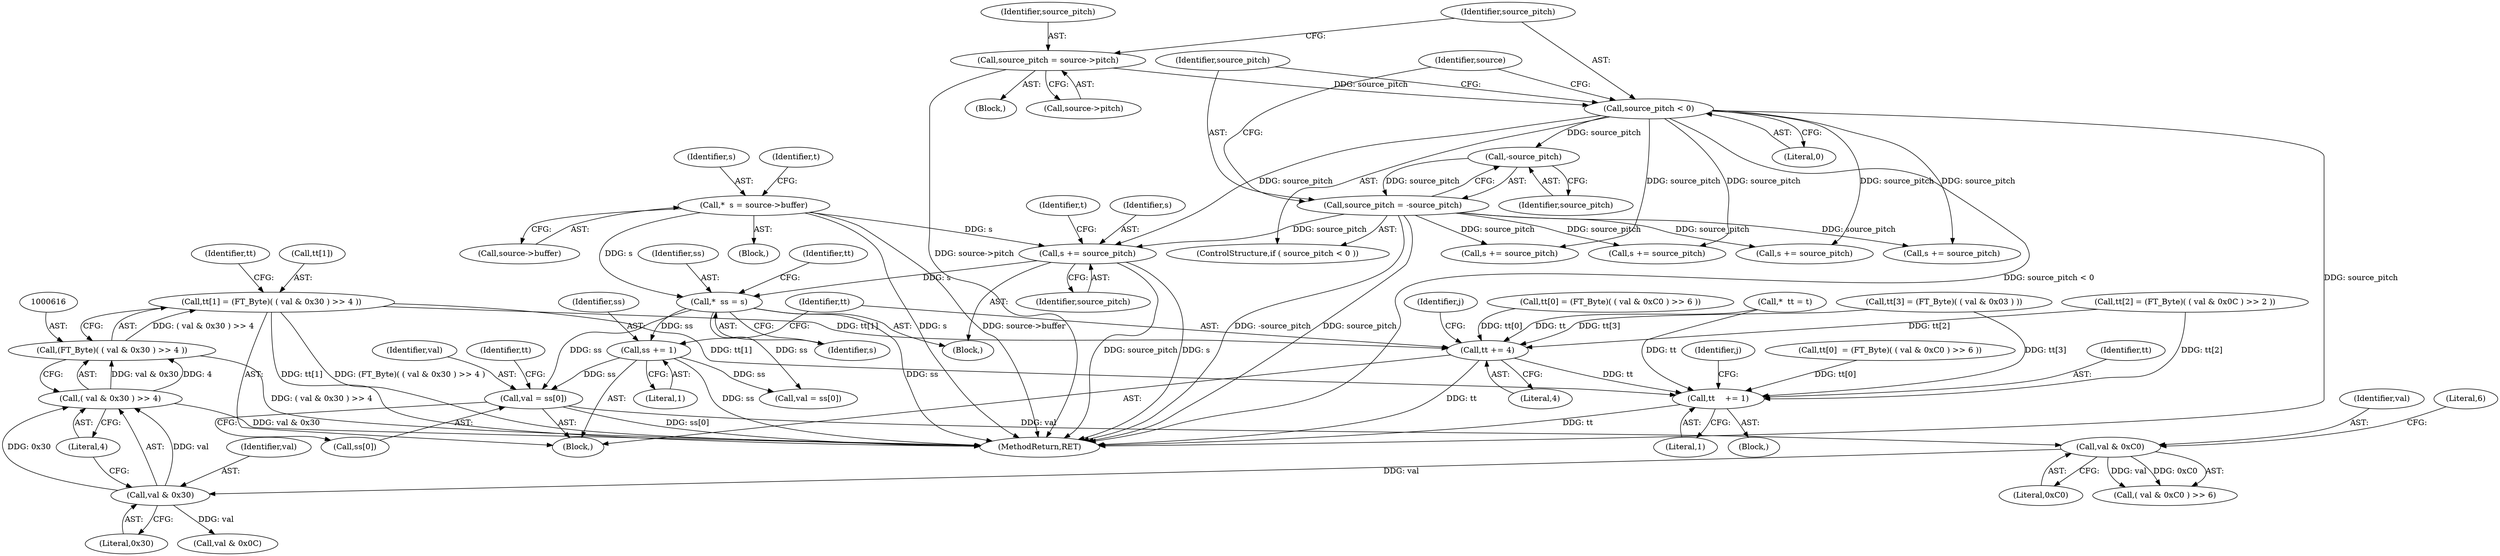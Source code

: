 digraph "0_savannah_b3500af717010137046ec4076d1e1c0641e33727@array" {
"1000611" [label="(Call,tt[1] = (FT_Byte)( ( val & 0x30 ) >> 4 ))"];
"1000615" [label="(Call,(FT_Byte)( ( val & 0x30 ) >> 4 ))"];
"1000617" [label="(Call,( val & 0x30 ) >> 4)"];
"1000618" [label="(Call,val & 0x30)"];
"1000607" [label="(Call,val & 0xC0)"];
"1000595" [label="(Call,val = ss[0])"];
"1000642" [label="(Call,ss += 1)"];
"1000572" [label="(Call,*  ss = s)"];
"1000542" [label="(Call,*  s = source->buffer)"];
"1000690" [label="(Call,s += source_pitch)"];
"1000275" [label="(Call,source_pitch < 0)"];
"1000269" [label="(Call,source_pitch = source->pitch)"];
"1000278" [label="(Call,source_pitch = -source_pitch)"];
"1000280" [label="(Call,-source_pitch)"];
"1000645" [label="(Call,tt += 4)"];
"1000687" [label="(Call,tt    += 1)"];
"1000661" [label="(Call,val = ss[0])"];
"1000269" [label="(Call,source_pitch = source->pitch)"];
"1000592" [label="(Identifier,j)"];
"1000573" [label="(Identifier,ss)"];
"1000570" [label="(Block,)"];
"1000600" [label="(Call,tt[0] = (FT_Byte)( ( val & 0xC0 ) >> 6 ))"];
"1000624" [label="(Identifier,tt)"];
"1000609" [label="(Literal,0xC0)"];
"1000274" [label="(ControlStructure,if ( source_pitch < 0 ))"];
"1000280" [label="(Call,-source_pitch)"];
"1000671" [label="(Identifier,j)"];
"1000673" [label="(Call,tt[0]  = (FT_Byte)( ( val & 0xC0 ) >> 6 ))"];
"1000647" [label="(Literal,4)"];
"1000110" [label="(Block,)"];
"1000615" [label="(Call,(FT_Byte)( ( val & 0x30 ) >> 4 ))"];
"1000577" [label="(Identifier,tt)"];
"1000275" [label="(Call,source_pitch < 0)"];
"1000618" [label="(Call,val & 0x30)"];
"1000278" [label="(Call,source_pitch = -source_pitch)"];
"1000617" [label="(Call,( val & 0x30 ) >> 4)"];
"1000633" [label="(Call,tt[3] = (FT_Byte)( ( val & 0x03 ) ))"];
"1000689" [label="(Literal,1)"];
"1000610" [label="(Literal,6)"];
"1000542" [label="(Call,*  s = source->buffer)"];
"1000593" [label="(Block,)"];
"1000271" [label="(Call,source->pitch)"];
"1000612" [label="(Call,tt[1])"];
"1000691" [label="(Identifier,s)"];
"1000543" [label="(Identifier,s)"];
"1000270" [label="(Identifier,source_pitch)"];
"1000277" [label="(Literal,0)"];
"1000622" [label="(Call,tt[2] = (FT_Byte)( ( val & 0x0C ) >> 2 ))"];
"1000803" [label="(Call,s += source_pitch)"];
"1000544" [label="(Call,source->buffer)"];
"1000549" [label="(Identifier,t)"];
"1000687" [label="(Call,tt    += 1)"];
"1000284" [label="(Identifier,source)"];
"1000620" [label="(Literal,0x30)"];
"1000595" [label="(Call,val = ss[0])"];
"1000607" [label="(Call,val & 0xC0)"];
"1000642" [label="(Call,ss += 1)"];
"1000602" [label="(Identifier,tt)"];
"1000885" [label="(MethodReturn,RET)"];
"1000646" [label="(Identifier,tt)"];
"1000276" [label="(Identifier,source_pitch)"];
"1000281" [label="(Identifier,source_pitch)"];
"1000629" [label="(Call,val & 0x0C)"];
"1000596" [label="(Identifier,val)"];
"1000608" [label="(Identifier,val)"];
"1000875" [label="(Call,s += source_pitch)"];
"1000572" [label="(Call,*  ss = s)"];
"1000619" [label="(Identifier,val)"];
"1000597" [label="(Call,ss[0])"];
"1000643" [label="(Identifier,ss)"];
"1000606" [label="(Call,( val & 0xC0 ) >> 6)"];
"1000621" [label="(Literal,4)"];
"1000644" [label="(Literal,1)"];
"1000690" [label="(Call,s += source_pitch)"];
"1000540" [label="(Block,)"];
"1000692" [label="(Identifier,source_pitch)"];
"1000645" [label="(Call,tt += 4)"];
"1000481" [label="(Call,s += source_pitch)"];
"1000576" [label="(Call,*  tt = t)"];
"1000611" [label="(Call,tt[1] = (FT_Byte)( ( val & 0x30 ) >> 4 ))"];
"1000279" [label="(Identifier,source_pitch)"];
"1000574" [label="(Identifier,s)"];
"1000672" [label="(Block,)"];
"1000694" [label="(Identifier,t)"];
"1000688" [label="(Identifier,tt)"];
"1000532" [label="(Call,s += source_pitch)"];
"1000611" -> "1000593"  [label="AST: "];
"1000611" -> "1000615"  [label="CFG: "];
"1000612" -> "1000611"  [label="AST: "];
"1000615" -> "1000611"  [label="AST: "];
"1000624" -> "1000611"  [label="CFG: "];
"1000611" -> "1000885"  [label="DDG: (FT_Byte)( ( val & 0x30 ) >> 4 )"];
"1000611" -> "1000885"  [label="DDG: tt[1]"];
"1000615" -> "1000611"  [label="DDG: ( val & 0x30 ) >> 4"];
"1000611" -> "1000645"  [label="DDG: tt[1]"];
"1000611" -> "1000687"  [label="DDG: tt[1]"];
"1000615" -> "1000617"  [label="CFG: "];
"1000616" -> "1000615"  [label="AST: "];
"1000617" -> "1000615"  [label="AST: "];
"1000615" -> "1000885"  [label="DDG: ( val & 0x30 ) >> 4"];
"1000617" -> "1000615"  [label="DDG: val & 0x30"];
"1000617" -> "1000615"  [label="DDG: 4"];
"1000617" -> "1000621"  [label="CFG: "];
"1000618" -> "1000617"  [label="AST: "];
"1000621" -> "1000617"  [label="AST: "];
"1000617" -> "1000885"  [label="DDG: val & 0x30"];
"1000618" -> "1000617"  [label="DDG: val"];
"1000618" -> "1000617"  [label="DDG: 0x30"];
"1000618" -> "1000620"  [label="CFG: "];
"1000619" -> "1000618"  [label="AST: "];
"1000620" -> "1000618"  [label="AST: "];
"1000621" -> "1000618"  [label="CFG: "];
"1000607" -> "1000618"  [label="DDG: val"];
"1000618" -> "1000629"  [label="DDG: val"];
"1000607" -> "1000606"  [label="AST: "];
"1000607" -> "1000609"  [label="CFG: "];
"1000608" -> "1000607"  [label="AST: "];
"1000609" -> "1000607"  [label="AST: "];
"1000610" -> "1000607"  [label="CFG: "];
"1000607" -> "1000606"  [label="DDG: val"];
"1000607" -> "1000606"  [label="DDG: 0xC0"];
"1000595" -> "1000607"  [label="DDG: val"];
"1000595" -> "1000593"  [label="AST: "];
"1000595" -> "1000597"  [label="CFG: "];
"1000596" -> "1000595"  [label="AST: "];
"1000597" -> "1000595"  [label="AST: "];
"1000602" -> "1000595"  [label="CFG: "];
"1000595" -> "1000885"  [label="DDG: ss[0]"];
"1000642" -> "1000595"  [label="DDG: ss"];
"1000572" -> "1000595"  [label="DDG: ss"];
"1000642" -> "1000593"  [label="AST: "];
"1000642" -> "1000644"  [label="CFG: "];
"1000643" -> "1000642"  [label="AST: "];
"1000644" -> "1000642"  [label="AST: "];
"1000646" -> "1000642"  [label="CFG: "];
"1000642" -> "1000885"  [label="DDG: ss"];
"1000572" -> "1000642"  [label="DDG: ss"];
"1000642" -> "1000661"  [label="DDG: ss"];
"1000572" -> "1000570"  [label="AST: "];
"1000572" -> "1000574"  [label="CFG: "];
"1000573" -> "1000572"  [label="AST: "];
"1000574" -> "1000572"  [label="AST: "];
"1000577" -> "1000572"  [label="CFG: "];
"1000572" -> "1000885"  [label="DDG: ss"];
"1000542" -> "1000572"  [label="DDG: s"];
"1000690" -> "1000572"  [label="DDG: s"];
"1000572" -> "1000661"  [label="DDG: ss"];
"1000542" -> "1000540"  [label="AST: "];
"1000542" -> "1000544"  [label="CFG: "];
"1000543" -> "1000542"  [label="AST: "];
"1000544" -> "1000542"  [label="AST: "];
"1000549" -> "1000542"  [label="CFG: "];
"1000542" -> "1000885"  [label="DDG: s"];
"1000542" -> "1000885"  [label="DDG: source->buffer"];
"1000542" -> "1000690"  [label="DDG: s"];
"1000690" -> "1000570"  [label="AST: "];
"1000690" -> "1000692"  [label="CFG: "];
"1000691" -> "1000690"  [label="AST: "];
"1000692" -> "1000690"  [label="AST: "];
"1000694" -> "1000690"  [label="CFG: "];
"1000690" -> "1000885"  [label="DDG: source_pitch"];
"1000690" -> "1000885"  [label="DDG: s"];
"1000275" -> "1000690"  [label="DDG: source_pitch"];
"1000278" -> "1000690"  [label="DDG: source_pitch"];
"1000275" -> "1000274"  [label="AST: "];
"1000275" -> "1000277"  [label="CFG: "];
"1000276" -> "1000275"  [label="AST: "];
"1000277" -> "1000275"  [label="AST: "];
"1000279" -> "1000275"  [label="CFG: "];
"1000284" -> "1000275"  [label="CFG: "];
"1000275" -> "1000885"  [label="DDG: source_pitch < 0"];
"1000275" -> "1000885"  [label="DDG: source_pitch"];
"1000269" -> "1000275"  [label="DDG: source_pitch"];
"1000275" -> "1000280"  [label="DDG: source_pitch"];
"1000275" -> "1000481"  [label="DDG: source_pitch"];
"1000275" -> "1000532"  [label="DDG: source_pitch"];
"1000275" -> "1000803"  [label="DDG: source_pitch"];
"1000275" -> "1000875"  [label="DDG: source_pitch"];
"1000269" -> "1000110"  [label="AST: "];
"1000269" -> "1000271"  [label="CFG: "];
"1000270" -> "1000269"  [label="AST: "];
"1000271" -> "1000269"  [label="AST: "];
"1000276" -> "1000269"  [label="CFG: "];
"1000269" -> "1000885"  [label="DDG: source->pitch"];
"1000278" -> "1000274"  [label="AST: "];
"1000278" -> "1000280"  [label="CFG: "];
"1000279" -> "1000278"  [label="AST: "];
"1000280" -> "1000278"  [label="AST: "];
"1000284" -> "1000278"  [label="CFG: "];
"1000278" -> "1000885"  [label="DDG: -source_pitch"];
"1000278" -> "1000885"  [label="DDG: source_pitch"];
"1000280" -> "1000278"  [label="DDG: source_pitch"];
"1000278" -> "1000481"  [label="DDG: source_pitch"];
"1000278" -> "1000532"  [label="DDG: source_pitch"];
"1000278" -> "1000803"  [label="DDG: source_pitch"];
"1000278" -> "1000875"  [label="DDG: source_pitch"];
"1000280" -> "1000281"  [label="CFG: "];
"1000281" -> "1000280"  [label="AST: "];
"1000645" -> "1000593"  [label="AST: "];
"1000645" -> "1000647"  [label="CFG: "];
"1000646" -> "1000645"  [label="AST: "];
"1000647" -> "1000645"  [label="AST: "];
"1000592" -> "1000645"  [label="CFG: "];
"1000645" -> "1000885"  [label="DDG: tt"];
"1000622" -> "1000645"  [label="DDG: tt[2]"];
"1000576" -> "1000645"  [label="DDG: tt"];
"1000633" -> "1000645"  [label="DDG: tt[3]"];
"1000600" -> "1000645"  [label="DDG: tt[0]"];
"1000645" -> "1000687"  [label="DDG: tt"];
"1000687" -> "1000672"  [label="AST: "];
"1000687" -> "1000689"  [label="CFG: "];
"1000688" -> "1000687"  [label="AST: "];
"1000689" -> "1000687"  [label="AST: "];
"1000671" -> "1000687"  [label="CFG: "];
"1000687" -> "1000885"  [label="DDG: tt"];
"1000622" -> "1000687"  [label="DDG: tt[2]"];
"1000576" -> "1000687"  [label="DDG: tt"];
"1000673" -> "1000687"  [label="DDG: tt[0]"];
"1000633" -> "1000687"  [label="DDG: tt[3]"];
}
